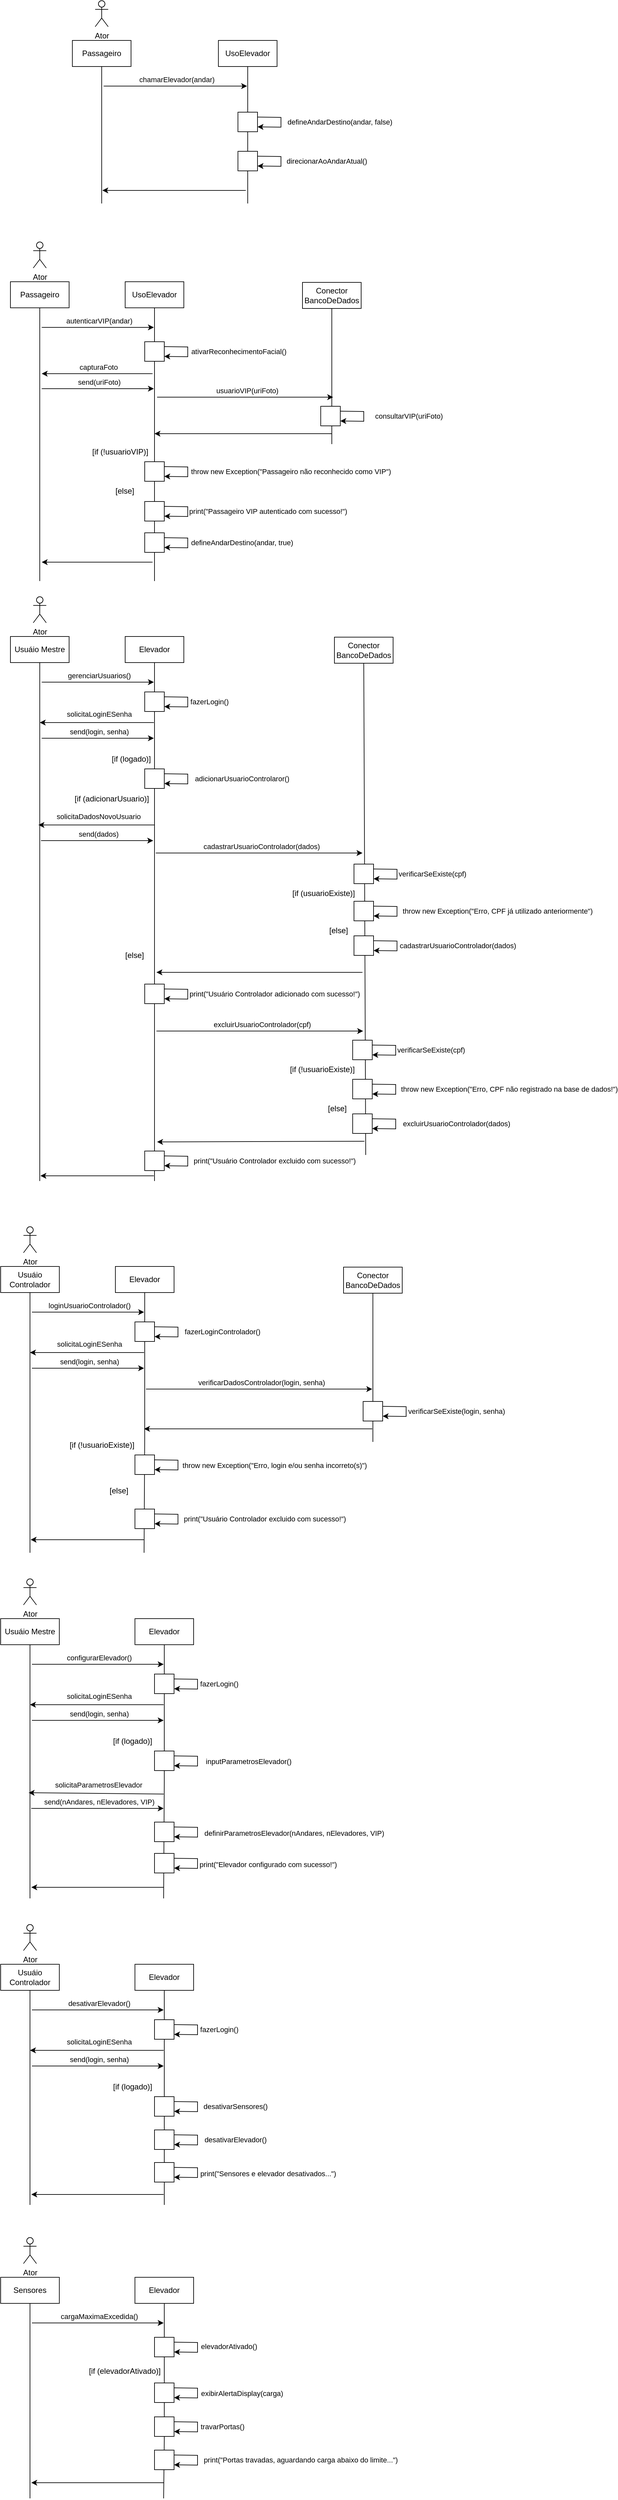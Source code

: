 <mxfile version="20.5.3" type="github">
  <diagram id="3JyE9qWSIHC2tVnXCIS9" name="Página-1">
    <mxGraphModel dx="963" dy="419" grid="1" gridSize="10" guides="1" tooltips="1" connect="1" arrows="1" fold="1" page="1" pageScale="1" pageWidth="827" pageHeight="1169" math="0" shadow="0">
      <root>
        <mxCell id="0" />
        <mxCell id="1" parent="0" />
        <mxCell id="3kf62RT6ePGo2hTkcLxx-1" value="Passageiro" style="rounded=0;whiteSpace=wrap;html=1;" parent="1" vertex="1">
          <mxGeometry x="190" y="81" width="90" height="40" as="geometry" />
        </mxCell>
        <mxCell id="3kf62RT6ePGo2hTkcLxx-2" value="Ator" style="shape=umlActor;verticalLabelPosition=bottom;verticalAlign=top;html=1;outlineConnect=0;" parent="1" vertex="1">
          <mxGeometry x="225" y="20" width="20" height="40" as="geometry" />
        </mxCell>
        <mxCell id="3kf62RT6ePGo2hTkcLxx-4" value="UsoElevador" style="rounded=0;whiteSpace=wrap;html=1;" parent="1" vertex="1">
          <mxGeometry x="414" y="81" width="90" height="40" as="geometry" />
        </mxCell>
        <mxCell id="3kf62RT6ePGo2hTkcLxx-5" value="" style="endArrow=none;html=1;rounded=0;entryX=0.5;entryY=1;entryDx=0;entryDy=0;startArrow=none;" parent="1" source="3kf62RT6ePGo2hTkcLxx-9" target="3kf62RT6ePGo2hTkcLxx-4" edge="1">
          <mxGeometry width="50" height="50" relative="1" as="geometry">
            <mxPoint x="459" y="431" as="sourcePoint" />
            <mxPoint x="440" y="211" as="targetPoint" />
          </mxGeometry>
        </mxCell>
        <mxCell id="3kf62RT6ePGo2hTkcLxx-6" value="" style="endArrow=none;html=1;rounded=0;entryX=0.5;entryY=1;entryDx=0;entryDy=0;" parent="1" target="3kf62RT6ePGo2hTkcLxx-1" edge="1">
          <mxGeometry width="50" height="50" relative="1" as="geometry">
            <mxPoint x="235" y="331" as="sourcePoint" />
            <mxPoint x="234.5" y="141" as="targetPoint" />
          </mxGeometry>
        </mxCell>
        <mxCell id="3kf62RT6ePGo2hTkcLxx-8" value="chamarElevador(andar)" style="endArrow=classic;html=1;rounded=0;" parent="1" edge="1">
          <mxGeometry x="0.018" y="10" width="50" height="50" relative="1" as="geometry">
            <mxPoint x="238" y="151" as="sourcePoint" />
            <mxPoint x="458" y="151" as="targetPoint" />
            <mxPoint as="offset" />
          </mxGeometry>
        </mxCell>
        <mxCell id="3kf62RT6ePGo2hTkcLxx-9" value="" style="whiteSpace=wrap;html=1;aspect=fixed;" parent="1" vertex="1">
          <mxGeometry x="444" y="191" width="30" height="30" as="geometry" />
        </mxCell>
        <mxCell id="3kf62RT6ePGo2hTkcLxx-10" value="" style="endArrow=none;html=1;rounded=0;entryX=0.5;entryY=1;entryDx=0;entryDy=0;" parent="1" target="3kf62RT6ePGo2hTkcLxx-9" edge="1">
          <mxGeometry width="50" height="50" relative="1" as="geometry">
            <mxPoint x="459" y="331" as="sourcePoint" />
            <mxPoint x="459" y="121" as="targetPoint" />
            <Array as="points">
              <mxPoint x="459" y="331" />
            </Array>
          </mxGeometry>
        </mxCell>
        <mxCell id="3kf62RT6ePGo2hTkcLxx-11" value="defineAndarDestino(andar, false)" style="endArrow=classic;html=1;rounded=0;exitX=1;exitY=0.25;exitDx=0;exitDy=0;entryX=1;entryY=0.75;entryDx=0;entryDy=0;" parent="1" source="3kf62RT6ePGo2hTkcLxx-9" target="3kf62RT6ePGo2hTkcLxx-9" edge="1">
          <mxGeometry x="-0.011" y="90" width="50" height="50" relative="1" as="geometry">
            <mxPoint x="370" y="261" as="sourcePoint" />
            <mxPoint x="500" y="221" as="targetPoint" />
            <Array as="points">
              <mxPoint x="510" y="199" />
              <mxPoint x="510" y="206" />
              <mxPoint x="510" y="214" />
            </Array>
            <mxPoint as="offset" />
          </mxGeometry>
        </mxCell>
        <mxCell id="3kf62RT6ePGo2hTkcLxx-13" value="" style="whiteSpace=wrap;html=1;aspect=fixed;" parent="1" vertex="1">
          <mxGeometry x="444" y="251" width="30" height="30" as="geometry" />
        </mxCell>
        <mxCell id="3kf62RT6ePGo2hTkcLxx-14" value="direcionarAoAndarAtual()" style="endArrow=classic;html=1;rounded=0;exitX=1;exitY=0.25;exitDx=0;exitDy=0;entryX=1;entryY=0.75;entryDx=0;entryDy=0;" parent="1" source="3kf62RT6ePGo2hTkcLxx-13" target="3kf62RT6ePGo2hTkcLxx-13" edge="1">
          <mxGeometry x="-0.011" y="70" width="50" height="50" relative="1" as="geometry">
            <mxPoint x="370" y="321" as="sourcePoint" />
            <mxPoint x="500" y="281" as="targetPoint" />
            <Array as="points">
              <mxPoint x="510" y="259" />
              <mxPoint x="510" y="266" />
              <mxPoint x="510" y="274" />
            </Array>
            <mxPoint as="offset" />
          </mxGeometry>
        </mxCell>
        <mxCell id="3kf62RT6ePGo2hTkcLxx-15" value="" style="endArrow=classic;html=1;rounded=0;" parent="1" edge="1">
          <mxGeometry width="50" height="50" relative="1" as="geometry">
            <mxPoint x="456" y="311" as="sourcePoint" />
            <mxPoint x="236" y="311" as="targetPoint" />
          </mxGeometry>
        </mxCell>
        <mxCell id="idAeQF3LPdiyXYUl15NZ-1" value="Passageiro" style="rounded=0;whiteSpace=wrap;html=1;" parent="1" vertex="1">
          <mxGeometry x="95" y="451" width="90" height="40" as="geometry" />
        </mxCell>
        <mxCell id="idAeQF3LPdiyXYUl15NZ-2" value="Ator" style="shape=umlActor;verticalLabelPosition=bottom;verticalAlign=top;html=1;outlineConnect=0;" parent="1" vertex="1">
          <mxGeometry x="130" y="390" width="20" height="40" as="geometry" />
        </mxCell>
        <mxCell id="idAeQF3LPdiyXYUl15NZ-3" value="UsoElevador" style="rounded=0;whiteSpace=wrap;html=1;" parent="1" vertex="1">
          <mxGeometry x="271" y="451" width="90" height="40" as="geometry" />
        </mxCell>
        <mxCell id="idAeQF3LPdiyXYUl15NZ-4" value="" style="endArrow=none;html=1;rounded=0;entryX=0.5;entryY=1;entryDx=0;entryDy=0;startArrow=none;" parent="1" source="idAeQF3LPdiyXYUl15NZ-7" target="idAeQF3LPdiyXYUl15NZ-3" edge="1">
          <mxGeometry width="50" height="50" relative="1" as="geometry">
            <mxPoint x="316" y="801" as="sourcePoint" />
            <mxPoint x="297" y="581" as="targetPoint" />
          </mxGeometry>
        </mxCell>
        <mxCell id="idAeQF3LPdiyXYUl15NZ-5" value="" style="endArrow=none;html=1;rounded=0;entryX=0.5;entryY=1;entryDx=0;entryDy=0;" parent="1" target="idAeQF3LPdiyXYUl15NZ-1" edge="1">
          <mxGeometry width="50" height="50" relative="1" as="geometry">
            <mxPoint x="140" y="910" as="sourcePoint" />
            <mxPoint x="139.5" y="511" as="targetPoint" />
          </mxGeometry>
        </mxCell>
        <mxCell id="idAeQF3LPdiyXYUl15NZ-6" value="autenticarVIP(andar)" style="endArrow=classic;html=1;rounded=0;" parent="1" edge="1">
          <mxGeometry x="0.018" y="10" width="50" height="50" relative="1" as="geometry">
            <mxPoint x="143" y="521" as="sourcePoint" />
            <mxPoint x="315" y="521" as="targetPoint" />
            <mxPoint as="offset" />
          </mxGeometry>
        </mxCell>
        <mxCell id="idAeQF3LPdiyXYUl15NZ-7" value="" style="whiteSpace=wrap;html=1;aspect=fixed;" parent="1" vertex="1">
          <mxGeometry x="301" y="543" width="30" height="30" as="geometry" />
        </mxCell>
        <mxCell id="idAeQF3LPdiyXYUl15NZ-8" value="" style="endArrow=none;html=1;rounded=0;entryX=0.5;entryY=1;entryDx=0;entryDy=0;" parent="1" target="idAeQF3LPdiyXYUl15NZ-7" edge="1">
          <mxGeometry width="50" height="50" relative="1" as="geometry">
            <mxPoint x="316" y="701" as="sourcePoint" />
            <mxPoint x="316" y="491" as="targetPoint" />
            <Array as="points">
              <mxPoint x="316" y="910" />
              <mxPoint x="316" y="701" />
            </Array>
          </mxGeometry>
        </mxCell>
        <mxCell id="idAeQF3LPdiyXYUl15NZ-9" value="ativarReconhecimentoFacial()" style="endArrow=classic;html=1;rounded=0;exitX=1;exitY=0.25;exitDx=0;exitDy=0;entryX=1;entryY=0.75;entryDx=0;entryDy=0;" parent="1" source="idAeQF3LPdiyXYUl15NZ-7" target="idAeQF3LPdiyXYUl15NZ-7" edge="1">
          <mxGeometry x="-0.011" y="78" width="50" height="50" relative="1" as="geometry">
            <mxPoint x="227" y="613" as="sourcePoint" />
            <mxPoint x="357" y="573" as="targetPoint" />
            <Array as="points">
              <mxPoint x="367" y="551" />
              <mxPoint x="367" y="558" />
              <mxPoint x="367" y="566" />
            </Array>
            <mxPoint as="offset" />
          </mxGeometry>
        </mxCell>
        <mxCell id="idAeQF3LPdiyXYUl15NZ-10" value="" style="whiteSpace=wrap;html=1;aspect=fixed;" parent="1" vertex="1">
          <mxGeometry x="301" y="836" width="30" height="30" as="geometry" />
        </mxCell>
        <mxCell id="idAeQF3LPdiyXYUl15NZ-11" value="defineAndarDestino(andar, true)" style="endArrow=classic;html=1;rounded=0;exitX=1;exitY=0.25;exitDx=0;exitDy=0;entryX=1;entryY=0.75;entryDx=0;entryDy=0;" parent="1" source="idAeQF3LPdiyXYUl15NZ-10" target="idAeQF3LPdiyXYUl15NZ-10" edge="1">
          <mxGeometry x="-0.011" y="83" width="50" height="50" relative="1" as="geometry">
            <mxPoint x="227" y="906" as="sourcePoint" />
            <mxPoint x="357" y="866" as="targetPoint" />
            <Array as="points">
              <mxPoint x="367" y="844" />
              <mxPoint x="367" y="851" />
              <mxPoint x="367" y="859" />
            </Array>
            <mxPoint as="offset" />
          </mxGeometry>
        </mxCell>
        <mxCell id="idAeQF3LPdiyXYUl15NZ-12" value="" style="endArrow=classic;html=1;rounded=0;" parent="1" edge="1">
          <mxGeometry width="50" height="50" relative="1" as="geometry">
            <mxPoint x="313" y="881" as="sourcePoint" />
            <mxPoint x="143" y="881" as="targetPoint" />
          </mxGeometry>
        </mxCell>
        <mxCell id="idAeQF3LPdiyXYUl15NZ-14" value="Conector&lt;br&gt;BancoDeDados" style="rounded=0;whiteSpace=wrap;html=1;" parent="1" vertex="1">
          <mxGeometry x="543" y="452" width="90" height="40" as="geometry" />
        </mxCell>
        <mxCell id="idAeQF3LPdiyXYUl15NZ-15" value="" style="endArrow=none;html=1;rounded=0;entryX=0.5;entryY=1;entryDx=0;entryDy=0;startArrow=none;" parent="1" target="idAeQF3LPdiyXYUl15NZ-14" edge="1">
          <mxGeometry width="50" height="50" relative="1" as="geometry">
            <mxPoint x="588" y="700" as="sourcePoint" />
            <mxPoint x="588" y="508" as="targetPoint" />
          </mxGeometry>
        </mxCell>
        <mxCell id="idAeQF3LPdiyXYUl15NZ-16" value="usuarioVIP(uriFoto)" style="endArrow=classic;html=1;rounded=0;" parent="1" edge="1">
          <mxGeometry x="0.018" y="10" width="50" height="50" relative="1" as="geometry">
            <mxPoint x="320" y="628" as="sourcePoint" />
            <mxPoint x="590" y="628" as="targetPoint" />
            <mxPoint as="offset" />
          </mxGeometry>
        </mxCell>
        <mxCell id="idAeQF3LPdiyXYUl15NZ-17" value="[if (!usuarioVIP)]" style="text;html=1;align=center;verticalAlign=middle;resizable=0;points=[];autosize=1;strokeColor=none;fillColor=none;" parent="1" vertex="1">
          <mxGeometry x="208" y="697" width="110" height="30" as="geometry" />
        </mxCell>
        <mxCell id="idAeQF3LPdiyXYUl15NZ-22" value="" style="whiteSpace=wrap;html=1;aspect=fixed;" parent="1" vertex="1">
          <mxGeometry x="301" y="727" width="30" height="30" as="geometry" />
        </mxCell>
        <mxCell id="idAeQF3LPdiyXYUl15NZ-23" value="throw new Exception(&quot;Passageiro não reconhecido como VIP&quot;)" style="endArrow=classic;html=1;rounded=0;exitX=1;exitY=0.25;exitDx=0;exitDy=0;entryX=1;entryY=0.75;entryDx=0;entryDy=0;" parent="1" source="idAeQF3LPdiyXYUl15NZ-22" target="idAeQF3LPdiyXYUl15NZ-22" edge="1">
          <mxGeometry x="-0.011" y="158" width="50" height="50" relative="1" as="geometry">
            <mxPoint x="227" y="797" as="sourcePoint" />
            <mxPoint x="357" y="757" as="targetPoint" />
            <Array as="points">
              <mxPoint x="367" y="735" />
              <mxPoint x="367" y="742" />
              <mxPoint x="367" y="750" />
            </Array>
            <mxPoint as="offset" />
          </mxGeometry>
        </mxCell>
        <mxCell id="idAeQF3LPdiyXYUl15NZ-24" value="" style="endArrow=classic;html=1;rounded=0;" parent="1" edge="1">
          <mxGeometry x="0.018" y="10" width="50" height="50" relative="1" as="geometry">
            <mxPoint x="588" y="684" as="sourcePoint" />
            <mxPoint x="316" y="684" as="targetPoint" />
            <mxPoint as="offset" />
          </mxGeometry>
        </mxCell>
        <mxCell id="idAeQF3LPdiyXYUl15NZ-25" value="" style="whiteSpace=wrap;html=1;aspect=fixed;" parent="1" vertex="1">
          <mxGeometry x="571" y="642" width="30" height="30" as="geometry" />
        </mxCell>
        <mxCell id="idAeQF3LPdiyXYUl15NZ-26" value="consultarVIP(uriFoto)" style="endArrow=classic;html=1;rounded=0;exitX=1;exitY=0.25;exitDx=0;exitDy=0;entryX=1;entryY=0.75;entryDx=0;entryDy=0;" parent="1" source="idAeQF3LPdiyXYUl15NZ-25" target="idAeQF3LPdiyXYUl15NZ-25" edge="1">
          <mxGeometry x="-0.011" y="69" width="50" height="50" relative="1" as="geometry">
            <mxPoint x="497" y="712" as="sourcePoint" />
            <mxPoint x="627" y="672" as="targetPoint" />
            <Array as="points">
              <mxPoint x="637" y="650" />
              <mxPoint x="637" y="657" />
              <mxPoint x="637" y="665" />
            </Array>
            <mxPoint as="offset" />
          </mxGeometry>
        </mxCell>
        <mxCell id="idAeQF3LPdiyXYUl15NZ-28" value="[else]" style="text;html=1;align=center;verticalAlign=middle;resizable=0;points=[];autosize=1;strokeColor=none;fillColor=none;" parent="1" vertex="1">
          <mxGeometry x="245" y="757" width="50" height="30" as="geometry" />
        </mxCell>
        <mxCell id="idAeQF3LPdiyXYUl15NZ-31" value="" style="whiteSpace=wrap;html=1;aspect=fixed;" parent="1" vertex="1">
          <mxGeometry x="301" y="788" width="30" height="30" as="geometry" />
        </mxCell>
        <mxCell id="idAeQF3LPdiyXYUl15NZ-32" value="print(&quot;Passageiro VIP autenticado com sucesso!&quot;)" style="endArrow=classic;html=1;rounded=0;exitX=1;exitY=0.25;exitDx=0;exitDy=0;entryX=1;entryY=0.75;entryDx=0;entryDy=0;" parent="1" source="idAeQF3LPdiyXYUl15NZ-31" target="idAeQF3LPdiyXYUl15NZ-31" edge="1">
          <mxGeometry x="-0.011" y="123" width="50" height="50" relative="1" as="geometry">
            <mxPoint x="227" y="858" as="sourcePoint" />
            <mxPoint x="357" y="818" as="targetPoint" />
            <Array as="points">
              <mxPoint x="367" y="796" />
              <mxPoint x="367" y="803" />
              <mxPoint x="367" y="811" />
            </Array>
            <mxPoint as="offset" />
          </mxGeometry>
        </mxCell>
        <mxCell id="idAeQF3LPdiyXYUl15NZ-33" value="Usuáio Mestre" style="rounded=0;whiteSpace=wrap;html=1;" parent="1" vertex="1">
          <mxGeometry x="95" y="995" width="90" height="40" as="geometry" />
        </mxCell>
        <mxCell id="idAeQF3LPdiyXYUl15NZ-34" value="Ator" style="shape=umlActor;verticalLabelPosition=bottom;verticalAlign=top;html=1;outlineConnect=0;" parent="1" vertex="1">
          <mxGeometry x="130" y="934" width="20" height="40" as="geometry" />
        </mxCell>
        <mxCell id="idAeQF3LPdiyXYUl15NZ-35" value="Elevador" style="rounded=0;whiteSpace=wrap;html=1;" parent="1" vertex="1">
          <mxGeometry x="271" y="995" width="90" height="40" as="geometry" />
        </mxCell>
        <mxCell id="idAeQF3LPdiyXYUl15NZ-36" value="" style="endArrow=none;html=1;rounded=0;entryX=0.5;entryY=1;entryDx=0;entryDy=0;startArrow=none;" parent="1" source="idAeQF3LPdiyXYUl15NZ-39" target="idAeQF3LPdiyXYUl15NZ-35" edge="1">
          <mxGeometry width="50" height="50" relative="1" as="geometry">
            <mxPoint x="316" y="1345" as="sourcePoint" />
            <mxPoint x="297" y="1125" as="targetPoint" />
          </mxGeometry>
        </mxCell>
        <mxCell id="idAeQF3LPdiyXYUl15NZ-37" value="" style="endArrow=none;html=1;rounded=0;entryX=0.5;entryY=1;entryDx=0;entryDy=0;" parent="1" target="idAeQF3LPdiyXYUl15NZ-33" edge="1">
          <mxGeometry width="50" height="50" relative="1" as="geometry">
            <mxPoint x="140" y="1830" as="sourcePoint" />
            <mxPoint x="139.5" y="1055" as="targetPoint" />
          </mxGeometry>
        </mxCell>
        <mxCell id="idAeQF3LPdiyXYUl15NZ-38" value="gerenciarUsuarios()" style="endArrow=classic;html=1;rounded=0;" parent="1" edge="1">
          <mxGeometry x="0.018" y="10" width="50" height="50" relative="1" as="geometry">
            <mxPoint x="143" y="1065" as="sourcePoint" />
            <mxPoint x="315.0" y="1065" as="targetPoint" />
            <mxPoint as="offset" />
          </mxGeometry>
        </mxCell>
        <mxCell id="idAeQF3LPdiyXYUl15NZ-39" value="" style="whiteSpace=wrap;html=1;aspect=fixed;" parent="1" vertex="1">
          <mxGeometry x="301" y="1198" width="30" height="30" as="geometry" />
        </mxCell>
        <mxCell id="idAeQF3LPdiyXYUl15NZ-40" value="" style="endArrow=none;html=1;rounded=0;entryX=0.5;entryY=1;entryDx=0;entryDy=0;" parent="1" target="idAeQF3LPdiyXYUl15NZ-39" edge="1">
          <mxGeometry width="50" height="50" relative="1" as="geometry">
            <mxPoint x="316.0" y="1245" as="sourcePoint" />
            <mxPoint x="316" y="1035" as="targetPoint" />
            <Array as="points">
              <mxPoint x="316" y="1830" />
              <mxPoint x="316" y="1245" />
            </Array>
          </mxGeometry>
        </mxCell>
        <mxCell id="idAeQF3LPdiyXYUl15NZ-41" value="adicionarUsuarioControlaror()" style="endArrow=classic;html=1;rounded=0;exitX=1;exitY=0.25;exitDx=0;exitDy=0;entryX=1;entryY=0.75;entryDx=0;entryDy=0;" parent="1" source="idAeQF3LPdiyXYUl15NZ-39" target="idAeQF3LPdiyXYUl15NZ-39" edge="1">
          <mxGeometry x="-0.011" y="83" width="50" height="50" relative="1" as="geometry">
            <mxPoint x="227" y="1268" as="sourcePoint" />
            <mxPoint x="357" y="1228" as="targetPoint" />
            <Array as="points">
              <mxPoint x="367" y="1206" />
              <mxPoint x="367" y="1213" />
              <mxPoint x="367" y="1221" />
            </Array>
            <mxPoint as="offset" />
          </mxGeometry>
        </mxCell>
        <mxCell id="idAeQF3LPdiyXYUl15NZ-44" value="" style="endArrow=classic;html=1;rounded=0;" parent="1" edge="1">
          <mxGeometry width="50" height="50" relative="1" as="geometry">
            <mxPoint x="315" y="1822" as="sourcePoint" />
            <mxPoint x="141" y="1822" as="targetPoint" />
          </mxGeometry>
        </mxCell>
        <mxCell id="idAeQF3LPdiyXYUl15NZ-45" value="Conector&lt;br&gt;BancoDeDados" style="rounded=0;whiteSpace=wrap;html=1;" parent="1" vertex="1">
          <mxGeometry x="592" y="996" width="90" height="40" as="geometry" />
        </mxCell>
        <mxCell id="idAeQF3LPdiyXYUl15NZ-46" value="" style="endArrow=none;html=1;rounded=0;entryX=0.5;entryY=1;entryDx=0;entryDy=0;startArrow=none;" parent="1" target="idAeQF3LPdiyXYUl15NZ-45" edge="1">
          <mxGeometry width="50" height="50" relative="1" as="geometry">
            <mxPoint x="640" y="1790" as="sourcePoint" />
            <mxPoint x="637" y="1052" as="targetPoint" />
          </mxGeometry>
        </mxCell>
        <mxCell id="idAeQF3LPdiyXYUl15NZ-47" value="cadastrarUsuarioControlador(dados)" style="endArrow=classic;html=1;rounded=0;" parent="1" edge="1">
          <mxGeometry x="0.018" y="10" width="50" height="50" relative="1" as="geometry">
            <mxPoint x="318" y="1327" as="sourcePoint" />
            <mxPoint x="635" y="1327" as="targetPoint" />
            <mxPoint as="offset" />
          </mxGeometry>
        </mxCell>
        <mxCell id="idAeQF3LPdiyXYUl15NZ-48" value="[if (adicionarUsuario)]" style="text;html=1;align=center;verticalAlign=middle;resizable=0;points=[];autosize=1;strokeColor=none;fillColor=none;" parent="1" vertex="1">
          <mxGeometry x="180" y="1229" width="140" height="30" as="geometry" />
        </mxCell>
        <mxCell id="idAeQF3LPdiyXYUl15NZ-52" value="" style="whiteSpace=wrap;html=1;aspect=fixed;" parent="1" vertex="1">
          <mxGeometry x="622" y="1454" width="30" height="30" as="geometry" />
        </mxCell>
        <mxCell id="idAeQF3LPdiyXYUl15NZ-53" value="cadastrarUsuarioControlador(dados)" style="endArrow=classic;html=1;rounded=0;exitX=1;exitY=0.25;exitDx=0;exitDy=0;entryX=1;entryY=0.75;entryDx=0;entryDy=0;" parent="1" source="idAeQF3LPdiyXYUl15NZ-52" target="idAeQF3LPdiyXYUl15NZ-52" edge="1">
          <mxGeometry x="-0.011" y="93" width="50" height="50" relative="1" as="geometry">
            <mxPoint x="548" y="1524" as="sourcePoint" />
            <mxPoint x="678" y="1484" as="targetPoint" />
            <Array as="points">
              <mxPoint x="688" y="1462" />
              <mxPoint x="688" y="1469" />
              <mxPoint x="688" y="1477" />
            </Array>
            <mxPoint as="offset" />
          </mxGeometry>
        </mxCell>
        <mxCell id="idAeQF3LPdiyXYUl15NZ-54" value="[else]" style="text;html=1;align=center;verticalAlign=middle;resizable=0;points=[];autosize=1;strokeColor=none;fillColor=none;" parent="1" vertex="1">
          <mxGeometry x="260" y="1469" width="50" height="30" as="geometry" />
        </mxCell>
        <mxCell id="idAeQF3LPdiyXYUl15NZ-57" value="capturaFoto" style="endArrow=classic;html=1;rounded=0;" parent="1" edge="1">
          <mxGeometry x="-0.024" y="-10" width="50" height="50" relative="1" as="geometry">
            <mxPoint x="313" y="592" as="sourcePoint" />
            <mxPoint x="143" y="592" as="targetPoint" />
            <mxPoint as="offset" />
          </mxGeometry>
        </mxCell>
        <mxCell id="idAeQF3LPdiyXYUl15NZ-58" value="send(uriFoto)" style="endArrow=classic;html=1;rounded=0;" parent="1" edge="1">
          <mxGeometry x="0.018" y="10" width="50" height="50" relative="1" as="geometry">
            <mxPoint x="143" y="615" as="sourcePoint" />
            <mxPoint x="315" y="615" as="targetPoint" />
            <mxPoint as="offset" />
          </mxGeometry>
        </mxCell>
        <mxCell id="idAeQF3LPdiyXYUl15NZ-59" value="solicitaDadosNovoUsuario" style="endArrow=classic;html=1;rounded=0;" parent="1" edge="1">
          <mxGeometry x="-0.034" y="-13" width="50" height="50" relative="1" as="geometry">
            <mxPoint x="316" y="1284" as="sourcePoint" />
            <mxPoint x="138.0" y="1284" as="targetPoint" />
            <mxPoint as="offset" />
          </mxGeometry>
        </mxCell>
        <mxCell id="idAeQF3LPdiyXYUl15NZ-60" value="send(dados)" style="endArrow=classic;html=1;rounded=0;" parent="1" edge="1">
          <mxGeometry x="0.018" y="10" width="50" height="50" relative="1" as="geometry">
            <mxPoint x="142" y="1308" as="sourcePoint" />
            <mxPoint x="314" y="1308" as="targetPoint" />
            <mxPoint as="offset" />
          </mxGeometry>
        </mxCell>
        <mxCell id="idAeQF3LPdiyXYUl15NZ-61" value="" style="endArrow=classic;html=1;rounded=0;" parent="1" edge="1">
          <mxGeometry x="-0.034" y="-13" width="50" height="50" relative="1" as="geometry">
            <mxPoint x="635" y="1510" as="sourcePoint" />
            <mxPoint x="319" y="1510" as="targetPoint" />
            <mxPoint as="offset" />
          </mxGeometry>
        </mxCell>
        <mxCell id="idAeQF3LPdiyXYUl15NZ-63" value="" style="whiteSpace=wrap;html=1;aspect=fixed;" parent="1" vertex="1">
          <mxGeometry x="301" y="1528" width="30" height="30" as="geometry" />
        </mxCell>
        <mxCell id="idAeQF3LPdiyXYUl15NZ-64" value="print(&quot;Usuário Controlador adicionado com sucesso!&quot;)" style="endArrow=classic;html=1;rounded=0;exitX=1;exitY=0.25;exitDx=0;exitDy=0;entryX=1;entryY=0.75;entryDx=0;entryDy=0;" parent="1" source="idAeQF3LPdiyXYUl15NZ-63" target="idAeQF3LPdiyXYUl15NZ-63" edge="1">
          <mxGeometry x="-0.011" y="133" width="50" height="50" relative="1" as="geometry">
            <mxPoint x="227" y="1598" as="sourcePoint" />
            <mxPoint x="357" y="1558" as="targetPoint" />
            <Array as="points">
              <mxPoint x="367" y="1536" />
              <mxPoint x="367" y="1543" />
              <mxPoint x="367" y="1551" />
            </Array>
            <mxPoint as="offset" />
          </mxGeometry>
        </mxCell>
        <mxCell id="idAeQF3LPdiyXYUl15NZ-66" value="" style="whiteSpace=wrap;html=1;aspect=fixed;" parent="1" vertex="1">
          <mxGeometry x="622" y="1344" width="30" height="30" as="geometry" />
        </mxCell>
        <mxCell id="idAeQF3LPdiyXYUl15NZ-67" value="verificarSeExiste(cpf)" style="endArrow=classic;html=1;rounded=0;exitX=1;exitY=0.25;exitDx=0;exitDy=0;entryX=1;entryY=0.75;entryDx=0;entryDy=0;" parent="1" source="idAeQF3LPdiyXYUl15NZ-66" target="idAeQF3LPdiyXYUl15NZ-66" edge="1">
          <mxGeometry x="-0.011" y="54" width="50" height="50" relative="1" as="geometry">
            <mxPoint x="548" y="1414" as="sourcePoint" />
            <mxPoint x="678" y="1374" as="targetPoint" />
            <Array as="points">
              <mxPoint x="688" y="1352" />
              <mxPoint x="688" y="1359" />
              <mxPoint x="688" y="1367" />
            </Array>
            <mxPoint as="offset" />
          </mxGeometry>
        </mxCell>
        <mxCell id="idAeQF3LPdiyXYUl15NZ-68" value="[if (usuarioExiste)]" style="text;html=1;align=center;verticalAlign=middle;resizable=0;points=[];autosize=1;strokeColor=none;fillColor=none;" parent="1" vertex="1">
          <mxGeometry x="515" y="1374" width="120" height="30" as="geometry" />
        </mxCell>
        <mxCell id="idAeQF3LPdiyXYUl15NZ-69" value="" style="whiteSpace=wrap;html=1;aspect=fixed;" parent="1" vertex="1">
          <mxGeometry x="622" y="1401" width="30" height="30" as="geometry" />
        </mxCell>
        <mxCell id="idAeQF3LPdiyXYUl15NZ-70" value="throw new Exception(&quot;Erro, CPF já utilizado anteriormente&quot;)" style="endArrow=classic;html=1;rounded=0;exitX=1;exitY=0.25;exitDx=0;exitDy=0;entryX=1;entryY=0.75;entryDx=0;entryDy=0;" parent="1" source="idAeQF3LPdiyXYUl15NZ-69" target="idAeQF3LPdiyXYUl15NZ-69" edge="1">
          <mxGeometry x="-0.011" y="154" width="50" height="50" relative="1" as="geometry">
            <mxPoint x="548" y="1471" as="sourcePoint" />
            <mxPoint x="678" y="1431" as="targetPoint" />
            <Array as="points">
              <mxPoint x="688" y="1409" />
              <mxPoint x="688" y="1416" />
              <mxPoint x="688" y="1424" />
            </Array>
            <mxPoint as="offset" />
          </mxGeometry>
        </mxCell>
        <mxCell id="idAeQF3LPdiyXYUl15NZ-71" value="[else]" style="text;html=1;align=center;verticalAlign=middle;resizable=0;points=[];autosize=1;strokeColor=none;fillColor=none;" parent="1" vertex="1">
          <mxGeometry x="573" y="1431" width="50" height="30" as="geometry" />
        </mxCell>
        <mxCell id="idAeQF3LPdiyXYUl15NZ-73" value="excluirUsuarioControlador(cpf)" style="endArrow=classic;html=1;rounded=0;" parent="1" edge="1">
          <mxGeometry x="0.018" y="10" width="50" height="50" relative="1" as="geometry">
            <mxPoint x="319" y="1600" as="sourcePoint" />
            <mxPoint x="636" y="1600" as="targetPoint" />
            <mxPoint as="offset" />
          </mxGeometry>
        </mxCell>
        <mxCell id="idAeQF3LPdiyXYUl15NZ-75" value="" style="endArrow=classic;html=1;rounded=0;" parent="1" edge="1">
          <mxGeometry x="-0.034" y="-13" width="50" height="50" relative="1" as="geometry">
            <mxPoint x="638" y="1769" as="sourcePoint" />
            <mxPoint x="320" y="1770" as="targetPoint" />
            <mxPoint as="offset" />
          </mxGeometry>
        </mxCell>
        <mxCell id="idAeQF3LPdiyXYUl15NZ-76" value="" style="whiteSpace=wrap;html=1;aspect=fixed;" parent="1" vertex="1">
          <mxGeometry x="620" y="1727" width="30" height="30" as="geometry" />
        </mxCell>
        <mxCell id="idAeQF3LPdiyXYUl15NZ-77" value="excluirUsuarioControlador(dados)" style="endArrow=classic;html=1;rounded=0;exitX=1;exitY=0.25;exitDx=0;exitDy=0;entryX=1;entryY=0.75;entryDx=0;entryDy=0;" parent="1" source="idAeQF3LPdiyXYUl15NZ-76" target="idAeQF3LPdiyXYUl15NZ-76" edge="1">
          <mxGeometry x="-0.011" y="93" width="50" height="50" relative="1" as="geometry">
            <mxPoint x="546" y="1797" as="sourcePoint" />
            <mxPoint x="676" y="1757" as="targetPoint" />
            <Array as="points">
              <mxPoint x="686" y="1735" />
              <mxPoint x="686" y="1742" />
              <mxPoint x="686" y="1750" />
            </Array>
            <mxPoint as="offset" />
          </mxGeometry>
        </mxCell>
        <mxCell id="idAeQF3LPdiyXYUl15NZ-78" value="" style="whiteSpace=wrap;html=1;aspect=fixed;" parent="1" vertex="1">
          <mxGeometry x="620" y="1614" width="30" height="30" as="geometry" />
        </mxCell>
        <mxCell id="idAeQF3LPdiyXYUl15NZ-79" value="verificarSeExiste(cpf)" style="endArrow=classic;html=1;rounded=0;exitX=1;exitY=0.25;exitDx=0;exitDy=0;entryX=1;entryY=0.75;entryDx=0;entryDy=0;" parent="1" source="idAeQF3LPdiyXYUl15NZ-78" target="idAeQF3LPdiyXYUl15NZ-78" edge="1">
          <mxGeometry x="-0.011" y="54" width="50" height="50" relative="1" as="geometry">
            <mxPoint x="546" y="1684" as="sourcePoint" />
            <mxPoint x="676" y="1644" as="targetPoint" />
            <Array as="points">
              <mxPoint x="686" y="1622" />
              <mxPoint x="686" y="1629" />
              <mxPoint x="686" y="1637" />
            </Array>
            <mxPoint as="offset" />
          </mxGeometry>
        </mxCell>
        <mxCell id="idAeQF3LPdiyXYUl15NZ-80" value="[if (!usuarioExiste)]" style="text;html=1;align=center;verticalAlign=middle;resizable=0;points=[];autosize=1;strokeColor=none;fillColor=none;" parent="1" vertex="1">
          <mxGeometry x="513" y="1644" width="120" height="30" as="geometry" />
        </mxCell>
        <mxCell id="idAeQF3LPdiyXYUl15NZ-81" value="" style="whiteSpace=wrap;html=1;aspect=fixed;" parent="1" vertex="1">
          <mxGeometry x="620" y="1674" width="30" height="30" as="geometry" />
        </mxCell>
        <mxCell id="idAeQF3LPdiyXYUl15NZ-82" value="throw new Exception(&quot;Erro, CPF não registrado na base de dados!&quot;)" style="endArrow=classic;html=1;rounded=0;exitX=1;exitY=0.25;exitDx=0;exitDy=0;entryX=1;entryY=0.75;entryDx=0;entryDy=0;" parent="1" source="idAeQF3LPdiyXYUl15NZ-81" target="idAeQF3LPdiyXYUl15NZ-81" edge="1">
          <mxGeometry x="-0.011" y="174" width="50" height="50" relative="1" as="geometry">
            <mxPoint x="546" y="1744" as="sourcePoint" />
            <mxPoint x="676" y="1704" as="targetPoint" />
            <Array as="points">
              <mxPoint x="686" y="1682" />
              <mxPoint x="686" y="1689" />
              <mxPoint x="686" y="1697" />
            </Array>
            <mxPoint as="offset" />
          </mxGeometry>
        </mxCell>
        <mxCell id="idAeQF3LPdiyXYUl15NZ-83" value="[else]" style="text;html=1;align=center;verticalAlign=middle;resizable=0;points=[];autosize=1;strokeColor=none;fillColor=none;" parent="1" vertex="1">
          <mxGeometry x="571" y="1704" width="50" height="30" as="geometry" />
        </mxCell>
        <mxCell id="idAeQF3LPdiyXYUl15NZ-84" value="" style="whiteSpace=wrap;html=1;aspect=fixed;" parent="1" vertex="1">
          <mxGeometry x="301" y="1784" width="30" height="30" as="geometry" />
        </mxCell>
        <mxCell id="idAeQF3LPdiyXYUl15NZ-85" value="print(&quot;Usuário Controlador excluido com sucesso!&quot;)" style="endArrow=classic;html=1;rounded=0;exitX=1;exitY=0.25;exitDx=0;exitDy=0;entryX=1;entryY=0.75;entryDx=0;entryDy=0;" parent="1" source="idAeQF3LPdiyXYUl15NZ-84" target="idAeQF3LPdiyXYUl15NZ-84" edge="1">
          <mxGeometry x="-0.011" y="133" width="50" height="50" relative="1" as="geometry">
            <mxPoint x="227" y="1854" as="sourcePoint" />
            <mxPoint x="357" y="1814" as="targetPoint" />
            <Array as="points">
              <mxPoint x="367" y="1792" />
              <mxPoint x="367" y="1799" />
              <mxPoint x="367" y="1807" />
            </Array>
            <mxPoint as="offset" />
          </mxGeometry>
        </mxCell>
        <mxCell id="idAeQF3LPdiyXYUl15NZ-124" value="" style="whiteSpace=wrap;html=1;aspect=fixed;" parent="1" vertex="1">
          <mxGeometry x="301" y="1080" width="30" height="30" as="geometry" />
        </mxCell>
        <mxCell id="idAeQF3LPdiyXYUl15NZ-125" value="fazerLogin()" style="endArrow=classic;html=1;rounded=0;exitX=1;exitY=0.25;exitDx=0;exitDy=0;entryX=1;entryY=0.75;entryDx=0;entryDy=0;" parent="1" source="idAeQF3LPdiyXYUl15NZ-124" target="idAeQF3LPdiyXYUl15NZ-124" edge="1">
          <mxGeometry x="-0.011" y="33" width="50" height="50" relative="1" as="geometry">
            <mxPoint x="227" y="1150" as="sourcePoint" />
            <mxPoint x="357" y="1110" as="targetPoint" />
            <Array as="points">
              <mxPoint x="367" y="1088" />
              <mxPoint x="367" y="1095" />
              <mxPoint x="367" y="1103" />
            </Array>
            <mxPoint as="offset" />
          </mxGeometry>
        </mxCell>
        <mxCell id="idAeQF3LPdiyXYUl15NZ-127" value="solicitaLoginESenha" style="endArrow=classic;html=1;rounded=0;" parent="1" edge="1">
          <mxGeometry x="-0.034" y="-13" width="50" height="50" relative="1" as="geometry">
            <mxPoint x="315" y="1127" as="sourcePoint" />
            <mxPoint x="140" y="1127" as="targetPoint" />
            <mxPoint as="offset" />
          </mxGeometry>
        </mxCell>
        <mxCell id="idAeQF3LPdiyXYUl15NZ-128" value="send(login, senha)" style="endArrow=classic;html=1;rounded=0;" parent="1" edge="1">
          <mxGeometry x="0.018" y="10" width="50" height="50" relative="1" as="geometry">
            <mxPoint x="143" y="1151" as="sourcePoint" />
            <mxPoint x="315" y="1151" as="targetPoint" />
            <mxPoint as="offset" />
          </mxGeometry>
        </mxCell>
        <mxCell id="idAeQF3LPdiyXYUl15NZ-129" value="[if (logado)]" style="text;html=1;align=center;verticalAlign=middle;resizable=0;points=[];autosize=1;strokeColor=none;fillColor=none;" parent="1" vertex="1">
          <mxGeometry x="240" y="1168" width="80" height="30" as="geometry" />
        </mxCell>
        <mxCell id="qbrw99FZiVQoqzOKYDM2-1" value="Usuáio Controlador" style="rounded=0;whiteSpace=wrap;html=1;" vertex="1" parent="1">
          <mxGeometry x="80" y="1961" width="90" height="40" as="geometry" />
        </mxCell>
        <mxCell id="qbrw99FZiVQoqzOKYDM2-2" value="Ator" style="shape=umlActor;verticalLabelPosition=bottom;verticalAlign=top;html=1;outlineConnect=0;" vertex="1" parent="1">
          <mxGeometry x="115" y="1900" width="20" height="40" as="geometry" />
        </mxCell>
        <mxCell id="qbrw99FZiVQoqzOKYDM2-3" value="Elevador" style="rounded=0;whiteSpace=wrap;html=1;" vertex="1" parent="1">
          <mxGeometry x="256" y="1961" width="90" height="40" as="geometry" />
        </mxCell>
        <mxCell id="qbrw99FZiVQoqzOKYDM2-4" value="" style="endArrow=none;html=1;rounded=0;entryX=0.5;entryY=1;entryDx=0;entryDy=0;startArrow=none;" edge="1" parent="1" target="qbrw99FZiVQoqzOKYDM2-3">
          <mxGeometry width="50" height="50" relative="1" as="geometry">
            <mxPoint x="301" y="2190" as="sourcePoint" />
            <mxPoint x="282" y="2091" as="targetPoint" />
          </mxGeometry>
        </mxCell>
        <mxCell id="qbrw99FZiVQoqzOKYDM2-5" value="" style="endArrow=none;html=1;rounded=0;entryX=0.5;entryY=1;entryDx=0;entryDy=0;" edge="1" parent="1" target="qbrw99FZiVQoqzOKYDM2-1">
          <mxGeometry width="50" height="50" relative="1" as="geometry">
            <mxPoint x="125" y="2400" as="sourcePoint" />
            <mxPoint x="124.5" y="2021" as="targetPoint" />
          </mxGeometry>
        </mxCell>
        <mxCell id="qbrw99FZiVQoqzOKYDM2-6" value="loginUsuarioControlador()" style="endArrow=classic;html=1;rounded=0;" edge="1" parent="1">
          <mxGeometry x="0.018" y="10" width="50" height="50" relative="1" as="geometry">
            <mxPoint x="128" y="2031" as="sourcePoint" />
            <mxPoint x="300" y="2031" as="targetPoint" />
            <mxPoint as="offset" />
          </mxGeometry>
        </mxCell>
        <mxCell id="qbrw99FZiVQoqzOKYDM2-8" value="" style="endArrow=none;html=1;rounded=0;entryX=0.5;entryY=1;entryDx=0;entryDy=0;" edge="1" parent="1">
          <mxGeometry width="50" height="50" relative="1" as="geometry">
            <mxPoint x="301" y="2221" as="sourcePoint" />
            <mxPoint x="301" y="2190" as="targetPoint" />
            <Array as="points">
              <mxPoint x="300" y="2400" />
              <mxPoint x="301" y="2221" />
            </Array>
          </mxGeometry>
        </mxCell>
        <mxCell id="qbrw99FZiVQoqzOKYDM2-10" value="" style="endArrow=classic;html=1;rounded=0;" edge="1" parent="1">
          <mxGeometry width="50" height="50" relative="1" as="geometry">
            <mxPoint x="300" y="2380" as="sourcePoint" />
            <mxPoint x="126" y="2380" as="targetPoint" />
          </mxGeometry>
        </mxCell>
        <mxCell id="qbrw99FZiVQoqzOKYDM2-11" value="Conector&lt;br&gt;BancoDeDados" style="rounded=0;whiteSpace=wrap;html=1;" vertex="1" parent="1">
          <mxGeometry x="606" y="1962" width="90" height="40" as="geometry" />
        </mxCell>
        <mxCell id="qbrw99FZiVQoqzOKYDM2-12" value="" style="endArrow=none;html=1;rounded=0;entryX=0.5;entryY=1;entryDx=0;entryDy=0;startArrow=none;" edge="1" parent="1" target="qbrw99FZiVQoqzOKYDM2-11">
          <mxGeometry width="50" height="50" relative="1" as="geometry">
            <mxPoint x="651" y="2230" as="sourcePoint" />
            <mxPoint x="651" y="2018" as="targetPoint" />
          </mxGeometry>
        </mxCell>
        <mxCell id="qbrw99FZiVQoqzOKYDM2-13" value="verificarDadosControlador(login, senha)" style="endArrow=classic;html=1;rounded=0;" edge="1" parent="1">
          <mxGeometry x="0.018" y="10" width="50" height="50" relative="1" as="geometry">
            <mxPoint x="303" y="2149" as="sourcePoint" />
            <mxPoint x="650" y="2149" as="targetPoint" />
            <mxPoint as="offset" />
          </mxGeometry>
        </mxCell>
        <mxCell id="qbrw99FZiVQoqzOKYDM2-17" value="[else]" style="text;html=1;align=center;verticalAlign=middle;resizable=0;points=[];autosize=1;strokeColor=none;fillColor=none;" vertex="1" parent="1">
          <mxGeometry x="236" y="2290" width="50" height="30" as="geometry" />
        </mxCell>
        <mxCell id="qbrw99FZiVQoqzOKYDM2-20" value="" style="endArrow=classic;html=1;rounded=0;" edge="1" parent="1">
          <mxGeometry x="-0.034" y="-13" width="50" height="50" relative="1" as="geometry">
            <mxPoint x="650" y="2210" as="sourcePoint" />
            <mxPoint x="300" y="2210" as="targetPoint" />
            <mxPoint as="offset" />
          </mxGeometry>
        </mxCell>
        <mxCell id="qbrw99FZiVQoqzOKYDM2-21" value="" style="whiteSpace=wrap;html=1;aspect=fixed;" vertex="1" parent="1">
          <mxGeometry x="286" y="2250" width="30" height="30" as="geometry" />
        </mxCell>
        <mxCell id="qbrw99FZiVQoqzOKYDM2-22" value="throw new Exception(&quot;Erro, login e/ou senha incorreto(s)&quot;)" style="endArrow=classic;html=1;rounded=0;exitX=1;exitY=0.25;exitDx=0;exitDy=0;entryX=1;entryY=0.75;entryDx=0;entryDy=0;" edge="1" parent="1" source="qbrw99FZiVQoqzOKYDM2-21" target="qbrw99FZiVQoqzOKYDM2-21">
          <mxGeometry x="0.011" y="148" width="50" height="50" relative="1" as="geometry">
            <mxPoint x="212" y="2320" as="sourcePoint" />
            <mxPoint x="342" y="2280" as="targetPoint" />
            <Array as="points">
              <mxPoint x="352" y="2258" />
              <mxPoint x="352" y="2265" />
              <mxPoint x="352" y="2273" />
            </Array>
            <mxPoint as="offset" />
          </mxGeometry>
        </mxCell>
        <mxCell id="qbrw99FZiVQoqzOKYDM2-23" value="" style="whiteSpace=wrap;html=1;aspect=fixed;" vertex="1" parent="1">
          <mxGeometry x="636" y="2168" width="30" height="30" as="geometry" />
        </mxCell>
        <mxCell id="qbrw99FZiVQoqzOKYDM2-24" value="verificarSeExiste(login, senha)" style="endArrow=classic;html=1;rounded=0;exitX=1;exitY=0.25;exitDx=0;exitDy=0;entryX=1;entryY=0.75;entryDx=0;entryDy=0;" edge="1" parent="1" source="qbrw99FZiVQoqzOKYDM2-23" target="qbrw99FZiVQoqzOKYDM2-23">
          <mxGeometry x="-0.011" y="77" width="50" height="50" relative="1" as="geometry">
            <mxPoint x="562" y="2238" as="sourcePoint" />
            <mxPoint x="692" y="2198" as="targetPoint" />
            <Array as="points">
              <mxPoint x="702" y="2176" />
              <mxPoint x="702" y="2183" />
              <mxPoint x="702" y="2191" />
            </Array>
            <mxPoint as="offset" />
          </mxGeometry>
        </mxCell>
        <mxCell id="qbrw99FZiVQoqzOKYDM2-25" value="[if (!usuarioExiste)]" style="text;html=1;align=center;verticalAlign=middle;resizable=0;points=[];autosize=1;strokeColor=none;fillColor=none;" vertex="1" parent="1">
          <mxGeometry x="175" y="2220" width="120" height="30" as="geometry" />
        </mxCell>
        <mxCell id="qbrw99FZiVQoqzOKYDM2-39" value="" style="whiteSpace=wrap;html=1;aspect=fixed;" vertex="1" parent="1">
          <mxGeometry x="286" y="2333" width="30" height="30" as="geometry" />
        </mxCell>
        <mxCell id="qbrw99FZiVQoqzOKYDM2-40" value="print(&quot;Usuário Controlador excluido com sucesso!&quot;)" style="endArrow=classic;html=1;rounded=0;exitX=1;exitY=0.25;exitDx=0;exitDy=0;entryX=1;entryY=0.75;entryDx=0;entryDy=0;" edge="1" parent="1" source="qbrw99FZiVQoqzOKYDM2-39" target="qbrw99FZiVQoqzOKYDM2-39">
          <mxGeometry x="-0.011" y="133" width="50" height="50" relative="1" as="geometry">
            <mxPoint x="212" y="2403" as="sourcePoint" />
            <mxPoint x="342" y="2363" as="targetPoint" />
            <Array as="points">
              <mxPoint x="352" y="2341" />
              <mxPoint x="352" y="2348" />
              <mxPoint x="352" y="2356" />
            </Array>
            <mxPoint as="offset" />
          </mxGeometry>
        </mxCell>
        <mxCell id="qbrw99FZiVQoqzOKYDM2-41" value="" style="whiteSpace=wrap;html=1;aspect=fixed;" vertex="1" parent="1">
          <mxGeometry x="286" y="2046" width="30" height="30" as="geometry" />
        </mxCell>
        <mxCell id="qbrw99FZiVQoqzOKYDM2-42" value="fazerLoginControlador()" style="endArrow=classic;html=1;rounded=0;exitX=1;exitY=0.25;exitDx=0;exitDy=0;entryX=1;entryY=0.75;entryDx=0;entryDy=0;" edge="1" parent="1" source="qbrw99FZiVQoqzOKYDM2-41" target="qbrw99FZiVQoqzOKYDM2-41">
          <mxGeometry x="-0.011" y="68" width="50" height="50" relative="1" as="geometry">
            <mxPoint x="212" y="2116" as="sourcePoint" />
            <mxPoint x="342" y="2076" as="targetPoint" />
            <Array as="points">
              <mxPoint x="352" y="2054" />
              <mxPoint x="352" y="2061" />
              <mxPoint x="352" y="2069" />
            </Array>
            <mxPoint as="offset" />
          </mxGeometry>
        </mxCell>
        <mxCell id="qbrw99FZiVQoqzOKYDM2-43" value="solicitaLoginESenha" style="endArrow=classic;html=1;rounded=0;" edge="1" parent="1">
          <mxGeometry x="-0.034" y="-13" width="50" height="50" relative="1" as="geometry">
            <mxPoint x="300" y="2093" as="sourcePoint" />
            <mxPoint x="125" y="2093" as="targetPoint" />
            <mxPoint as="offset" />
          </mxGeometry>
        </mxCell>
        <mxCell id="qbrw99FZiVQoqzOKYDM2-44" value="send(login, senha)" style="endArrow=classic;html=1;rounded=0;" edge="1" parent="1">
          <mxGeometry x="0.018" y="10" width="50" height="50" relative="1" as="geometry">
            <mxPoint x="128" y="2117" as="sourcePoint" />
            <mxPoint x="300" y="2117" as="targetPoint" />
            <mxPoint as="offset" />
          </mxGeometry>
        </mxCell>
        <mxCell id="qbrw99FZiVQoqzOKYDM2-46" value="Usuáio Mestre" style="rounded=0;whiteSpace=wrap;html=1;" vertex="1" parent="1">
          <mxGeometry x="80" y="2501" width="90" height="40" as="geometry" />
        </mxCell>
        <mxCell id="qbrw99FZiVQoqzOKYDM2-47" value="Ator" style="shape=umlActor;verticalLabelPosition=bottom;verticalAlign=top;html=1;outlineConnect=0;" vertex="1" parent="1">
          <mxGeometry x="115" y="2440" width="20" height="40" as="geometry" />
        </mxCell>
        <mxCell id="qbrw99FZiVQoqzOKYDM2-48" value="Elevador" style="rounded=0;whiteSpace=wrap;html=1;" vertex="1" parent="1">
          <mxGeometry x="286" y="2501" width="90" height="40" as="geometry" />
        </mxCell>
        <mxCell id="qbrw99FZiVQoqzOKYDM2-49" value="" style="endArrow=none;html=1;rounded=0;entryX=0.5;entryY=1;entryDx=0;entryDy=0;startArrow=none;" edge="1" parent="1" source="qbrw99FZiVQoqzOKYDM2-52" target="qbrw99FZiVQoqzOKYDM2-48">
          <mxGeometry width="50" height="50" relative="1" as="geometry">
            <mxPoint x="331" y="2851" as="sourcePoint" />
            <mxPoint x="312" y="2631" as="targetPoint" />
          </mxGeometry>
        </mxCell>
        <mxCell id="qbrw99FZiVQoqzOKYDM2-50" value="" style="endArrow=none;html=1;rounded=0;entryX=0.5;entryY=1;entryDx=0;entryDy=0;" edge="1" parent="1" target="qbrw99FZiVQoqzOKYDM2-46">
          <mxGeometry width="50" height="50" relative="1" as="geometry">
            <mxPoint x="125" y="2930" as="sourcePoint" />
            <mxPoint x="124.5" y="2561" as="targetPoint" />
          </mxGeometry>
        </mxCell>
        <mxCell id="qbrw99FZiVQoqzOKYDM2-51" value="configurarElevador()" style="endArrow=classic;html=1;rounded=0;" edge="1" parent="1">
          <mxGeometry x="0.018" y="10" width="50" height="50" relative="1" as="geometry">
            <mxPoint x="128" y="2571" as="sourcePoint" />
            <mxPoint x="330" y="2571" as="targetPoint" />
            <mxPoint as="offset" />
          </mxGeometry>
        </mxCell>
        <mxCell id="qbrw99FZiVQoqzOKYDM2-52" value="" style="whiteSpace=wrap;html=1;aspect=fixed;" vertex="1" parent="1">
          <mxGeometry x="316" y="2704" width="30" height="30" as="geometry" />
        </mxCell>
        <mxCell id="qbrw99FZiVQoqzOKYDM2-53" value="" style="endArrow=none;html=1;rounded=0;entryX=0.5;entryY=1;entryDx=0;entryDy=0;" edge="1" parent="1" target="qbrw99FZiVQoqzOKYDM2-52">
          <mxGeometry width="50" height="50" relative="1" as="geometry">
            <mxPoint x="331" y="2751" as="sourcePoint" />
            <mxPoint x="331" y="2541" as="targetPoint" />
            <Array as="points">
              <mxPoint x="330" y="2930" />
              <mxPoint x="331" y="2751" />
            </Array>
          </mxGeometry>
        </mxCell>
        <mxCell id="qbrw99FZiVQoqzOKYDM2-54" value="inputParametrosElevador()" style="endArrow=classic;html=1;rounded=0;exitX=1;exitY=0.25;exitDx=0;exitDy=0;entryX=1;entryY=0.75;entryDx=0;entryDy=0;" edge="1" parent="1" source="qbrw99FZiVQoqzOKYDM2-52" target="qbrw99FZiVQoqzOKYDM2-52">
          <mxGeometry x="0.011" y="78" width="50" height="50" relative="1" as="geometry">
            <mxPoint x="242" y="2774" as="sourcePoint" />
            <mxPoint x="372" y="2734" as="targetPoint" />
            <Array as="points">
              <mxPoint x="382" y="2712" />
              <mxPoint x="382" y="2719" />
              <mxPoint x="382" y="2727" />
            </Array>
            <mxPoint as="offset" />
          </mxGeometry>
        </mxCell>
        <mxCell id="qbrw99FZiVQoqzOKYDM2-55" value="" style="endArrow=classic;html=1;rounded=0;" edge="1" parent="1">
          <mxGeometry width="50" height="50" relative="1" as="geometry">
            <mxPoint x="330" y="2913" as="sourcePoint" />
            <mxPoint x="127" y="2913" as="targetPoint" />
          </mxGeometry>
        </mxCell>
        <mxCell id="qbrw99FZiVQoqzOKYDM2-58" value="solicitaParametrosElevador" style="endArrow=classic;html=1;rounded=0;" edge="1" parent="1">
          <mxGeometry x="-0.034" y="-13" width="50" height="50" relative="1" as="geometry">
            <mxPoint x="330" y="2770" as="sourcePoint" />
            <mxPoint x="123" y="2768" as="targetPoint" />
            <mxPoint as="offset" />
          </mxGeometry>
        </mxCell>
        <mxCell id="qbrw99FZiVQoqzOKYDM2-59" value="send(nAndares, nElevadores, VIP)" style="endArrow=classic;html=1;rounded=0;" edge="1" parent="1">
          <mxGeometry x="0.018" y="10" width="50" height="50" relative="1" as="geometry">
            <mxPoint x="127" y="2792" as="sourcePoint" />
            <mxPoint x="330" y="2792" as="targetPoint" />
            <mxPoint as="offset" />
          </mxGeometry>
        </mxCell>
        <mxCell id="qbrw99FZiVQoqzOKYDM2-60" value="" style="whiteSpace=wrap;html=1;aspect=fixed;" vertex="1" parent="1">
          <mxGeometry x="316" y="2861" width="30" height="30" as="geometry" />
        </mxCell>
        <mxCell id="qbrw99FZiVQoqzOKYDM2-61" value="print(&quot;Elevador configurado com sucesso!&quot;)" style="endArrow=classic;html=1;rounded=0;exitX=1;exitY=0.25;exitDx=0;exitDy=0;entryX=1;entryY=0.75;entryDx=0;entryDy=0;" edge="1" parent="1" source="qbrw99FZiVQoqzOKYDM2-60" target="qbrw99FZiVQoqzOKYDM2-60">
          <mxGeometry x="0.035" y="108" width="50" height="50" relative="1" as="geometry">
            <mxPoint x="242" y="2931" as="sourcePoint" />
            <mxPoint x="372" y="2891" as="targetPoint" />
            <Array as="points">
              <mxPoint x="382" y="2869" />
              <mxPoint x="382" y="2876" />
              <mxPoint x="382" y="2884" />
            </Array>
            <mxPoint as="offset" />
          </mxGeometry>
        </mxCell>
        <mxCell id="qbrw99FZiVQoqzOKYDM2-64" value="" style="whiteSpace=wrap;html=1;aspect=fixed;" vertex="1" parent="1">
          <mxGeometry x="316" y="2586" width="30" height="30" as="geometry" />
        </mxCell>
        <mxCell id="qbrw99FZiVQoqzOKYDM2-65" value="fazerLogin()" style="endArrow=classic;html=1;rounded=0;exitX=1;exitY=0.25;exitDx=0;exitDy=0;entryX=1;entryY=0.75;entryDx=0;entryDy=0;" edge="1" parent="1" source="qbrw99FZiVQoqzOKYDM2-64" target="qbrw99FZiVQoqzOKYDM2-64">
          <mxGeometry x="-0.011" y="33" width="50" height="50" relative="1" as="geometry">
            <mxPoint x="242" y="2656" as="sourcePoint" />
            <mxPoint x="372" y="2616" as="targetPoint" />
            <Array as="points">
              <mxPoint x="382" y="2594" />
              <mxPoint x="382" y="2601" />
              <mxPoint x="382" y="2609" />
            </Array>
            <mxPoint as="offset" />
          </mxGeometry>
        </mxCell>
        <mxCell id="qbrw99FZiVQoqzOKYDM2-66" value="solicitaLoginESenha" style="endArrow=classic;html=1;rounded=0;" edge="1" parent="1">
          <mxGeometry x="-0.034" y="-13" width="50" height="50" relative="1" as="geometry">
            <mxPoint x="330" y="2633" as="sourcePoint" />
            <mxPoint x="125" y="2633" as="targetPoint" />
            <mxPoint as="offset" />
          </mxGeometry>
        </mxCell>
        <mxCell id="qbrw99FZiVQoqzOKYDM2-67" value="send(login, senha)" style="endArrow=classic;html=1;rounded=0;" edge="1" parent="1">
          <mxGeometry x="0.018" y="10" width="50" height="50" relative="1" as="geometry">
            <mxPoint x="128" y="2657" as="sourcePoint" />
            <mxPoint x="330" y="2657" as="targetPoint" />
            <mxPoint as="offset" />
          </mxGeometry>
        </mxCell>
        <mxCell id="qbrw99FZiVQoqzOKYDM2-68" value="[if (logado)]" style="text;html=1;align=center;verticalAlign=middle;resizable=0;points=[];autosize=1;strokeColor=none;fillColor=none;" vertex="1" parent="1">
          <mxGeometry x="242" y="2674" width="80" height="30" as="geometry" />
        </mxCell>
        <mxCell id="qbrw99FZiVQoqzOKYDM2-69" value="" style="whiteSpace=wrap;html=1;aspect=fixed;" vertex="1" parent="1">
          <mxGeometry x="316" y="2813" width="30" height="30" as="geometry" />
        </mxCell>
        <mxCell id="qbrw99FZiVQoqzOKYDM2-70" value="definirParametrosElevador(nAndares, nElevadores, VIP)" style="endArrow=classic;html=1;rounded=0;exitX=1;exitY=0.25;exitDx=0;exitDy=0;entryX=1;entryY=0.75;entryDx=0;entryDy=0;" edge="1" parent="1" source="qbrw99FZiVQoqzOKYDM2-69" target="qbrw99FZiVQoqzOKYDM2-69">
          <mxGeometry x="0.035" y="148" width="50" height="50" relative="1" as="geometry">
            <mxPoint x="242" y="2883" as="sourcePoint" />
            <mxPoint x="372" y="2843" as="targetPoint" />
            <Array as="points">
              <mxPoint x="382" y="2821" />
              <mxPoint x="382" y="2828" />
              <mxPoint x="382" y="2836" />
            </Array>
            <mxPoint as="offset" />
          </mxGeometry>
        </mxCell>
        <mxCell id="qbrw99FZiVQoqzOKYDM2-71" value="Usuáio Controlador" style="rounded=0;whiteSpace=wrap;html=1;" vertex="1" parent="1">
          <mxGeometry x="80" y="3031" width="90" height="40" as="geometry" />
        </mxCell>
        <mxCell id="qbrw99FZiVQoqzOKYDM2-72" value="Ator" style="shape=umlActor;verticalLabelPosition=bottom;verticalAlign=top;html=1;outlineConnect=0;" vertex="1" parent="1">
          <mxGeometry x="115" y="2970" width="20" height="40" as="geometry" />
        </mxCell>
        <mxCell id="qbrw99FZiVQoqzOKYDM2-73" value="Elevador" style="rounded=0;whiteSpace=wrap;html=1;" vertex="1" parent="1">
          <mxGeometry x="286" y="3031" width="90" height="40" as="geometry" />
        </mxCell>
        <mxCell id="qbrw99FZiVQoqzOKYDM2-74" value="" style="endArrow=none;html=1;rounded=0;entryX=0.5;entryY=1;entryDx=0;entryDy=0;startArrow=none;" edge="1" parent="1" source="qbrw99FZiVQoqzOKYDM2-77" target="qbrw99FZiVQoqzOKYDM2-73">
          <mxGeometry width="50" height="50" relative="1" as="geometry">
            <mxPoint x="331" y="3381" as="sourcePoint" />
            <mxPoint x="312" y="3161" as="targetPoint" />
          </mxGeometry>
        </mxCell>
        <mxCell id="qbrw99FZiVQoqzOKYDM2-75" value="" style="endArrow=none;html=1;rounded=0;entryX=0.5;entryY=1;entryDx=0;entryDy=0;" edge="1" parent="1" target="qbrw99FZiVQoqzOKYDM2-71">
          <mxGeometry width="50" height="50" relative="1" as="geometry">
            <mxPoint x="125" y="3400" as="sourcePoint" />
            <mxPoint x="124.5" y="3091" as="targetPoint" />
          </mxGeometry>
        </mxCell>
        <mxCell id="qbrw99FZiVQoqzOKYDM2-76" value="desativarElevador()" style="endArrow=classic;html=1;rounded=0;" edge="1" parent="1">
          <mxGeometry x="0.018" y="10" width="50" height="50" relative="1" as="geometry">
            <mxPoint x="128" y="3101.0" as="sourcePoint" />
            <mxPoint x="330" y="3101.0" as="targetPoint" />
            <mxPoint as="offset" />
          </mxGeometry>
        </mxCell>
        <mxCell id="qbrw99FZiVQoqzOKYDM2-77" value="" style="whiteSpace=wrap;html=1;aspect=fixed;" vertex="1" parent="1">
          <mxGeometry x="316" y="3234" width="30" height="30" as="geometry" />
        </mxCell>
        <mxCell id="qbrw99FZiVQoqzOKYDM2-78" value="" style="endArrow=none;html=1;rounded=0;entryX=0.5;entryY=1;entryDx=0;entryDy=0;" edge="1" parent="1" target="qbrw99FZiVQoqzOKYDM2-77">
          <mxGeometry width="50" height="50" relative="1" as="geometry">
            <mxPoint x="331" y="3281.0" as="sourcePoint" />
            <mxPoint x="331" y="3071" as="targetPoint" />
            <Array as="points">
              <mxPoint x="331" y="3400" />
              <mxPoint x="331" y="3281" />
            </Array>
          </mxGeometry>
        </mxCell>
        <mxCell id="qbrw99FZiVQoqzOKYDM2-79" value="desativarSensores()" style="endArrow=classic;html=1;rounded=0;exitX=1;exitY=0.25;exitDx=0;exitDy=0;entryX=1;entryY=0.75;entryDx=0;entryDy=0;" edge="1" parent="1" source="qbrw99FZiVQoqzOKYDM2-77" target="qbrw99FZiVQoqzOKYDM2-77">
          <mxGeometry x="-0.011" y="58" width="50" height="50" relative="1" as="geometry">
            <mxPoint x="242" y="3304" as="sourcePoint" />
            <mxPoint x="372" y="3264" as="targetPoint" />
            <Array as="points">
              <mxPoint x="382" y="3242" />
              <mxPoint x="382" y="3249" />
              <mxPoint x="382" y="3257" />
            </Array>
            <mxPoint as="offset" />
          </mxGeometry>
        </mxCell>
        <mxCell id="qbrw99FZiVQoqzOKYDM2-80" value="" style="endArrow=classic;html=1;rounded=0;" edge="1" parent="1">
          <mxGeometry width="50" height="50" relative="1" as="geometry">
            <mxPoint x="330" y="3384" as="sourcePoint" />
            <mxPoint x="127.0" y="3384" as="targetPoint" />
          </mxGeometry>
        </mxCell>
        <mxCell id="qbrw99FZiVQoqzOKYDM2-83" value="" style="whiteSpace=wrap;html=1;aspect=fixed;" vertex="1" parent="1">
          <mxGeometry x="316" y="3335" width="30" height="30" as="geometry" />
        </mxCell>
        <mxCell id="qbrw99FZiVQoqzOKYDM2-84" value="print(&quot;Sensores e elevador desativados...&quot;)" style="endArrow=classic;html=1;rounded=0;exitX=1;exitY=0.25;exitDx=0;exitDy=0;entryX=1;entryY=0.75;entryDx=0;entryDy=0;" edge="1" parent="1" source="qbrw99FZiVQoqzOKYDM2-83" target="qbrw99FZiVQoqzOKYDM2-83">
          <mxGeometry x="0.035" y="108" width="50" height="50" relative="1" as="geometry">
            <mxPoint x="242" y="3405" as="sourcePoint" />
            <mxPoint x="372" y="3365" as="targetPoint" />
            <Array as="points">
              <mxPoint x="382" y="3343" />
              <mxPoint x="382" y="3350" />
              <mxPoint x="382" y="3358" />
            </Array>
            <mxPoint as="offset" />
          </mxGeometry>
        </mxCell>
        <mxCell id="qbrw99FZiVQoqzOKYDM2-85" value="" style="whiteSpace=wrap;html=1;aspect=fixed;" vertex="1" parent="1">
          <mxGeometry x="316" y="3116" width="30" height="30" as="geometry" />
        </mxCell>
        <mxCell id="qbrw99FZiVQoqzOKYDM2-86" value="fazerLogin()" style="endArrow=classic;html=1;rounded=0;exitX=1;exitY=0.25;exitDx=0;exitDy=0;entryX=1;entryY=0.75;entryDx=0;entryDy=0;" edge="1" parent="1" source="qbrw99FZiVQoqzOKYDM2-85" target="qbrw99FZiVQoqzOKYDM2-85">
          <mxGeometry x="-0.011" y="33" width="50" height="50" relative="1" as="geometry">
            <mxPoint x="242" y="3186" as="sourcePoint" />
            <mxPoint x="372" y="3146" as="targetPoint" />
            <Array as="points">
              <mxPoint x="382" y="3124" />
              <mxPoint x="382" y="3131" />
              <mxPoint x="382" y="3139" />
            </Array>
            <mxPoint as="offset" />
          </mxGeometry>
        </mxCell>
        <mxCell id="qbrw99FZiVQoqzOKYDM2-87" value="solicitaLoginESenha" style="endArrow=classic;html=1;rounded=0;" edge="1" parent="1">
          <mxGeometry x="-0.034" y="-13" width="50" height="50" relative="1" as="geometry">
            <mxPoint x="330" y="3163" as="sourcePoint" />
            <mxPoint x="125" y="3163" as="targetPoint" />
            <mxPoint as="offset" />
          </mxGeometry>
        </mxCell>
        <mxCell id="qbrw99FZiVQoqzOKYDM2-88" value="send(login, senha)" style="endArrow=classic;html=1;rounded=0;" edge="1" parent="1">
          <mxGeometry x="0.018" y="10" width="50" height="50" relative="1" as="geometry">
            <mxPoint x="128" y="3187.0" as="sourcePoint" />
            <mxPoint x="330" y="3187.0" as="targetPoint" />
            <mxPoint as="offset" />
          </mxGeometry>
        </mxCell>
        <mxCell id="qbrw99FZiVQoqzOKYDM2-89" value="[if (logado)]" style="text;html=1;align=center;verticalAlign=middle;resizable=0;points=[];autosize=1;strokeColor=none;fillColor=none;" vertex="1" parent="1">
          <mxGeometry x="242" y="3204" width="80" height="30" as="geometry" />
        </mxCell>
        <mxCell id="qbrw99FZiVQoqzOKYDM2-90" value="" style="whiteSpace=wrap;html=1;aspect=fixed;" vertex="1" parent="1">
          <mxGeometry x="316" y="3285" width="30" height="30" as="geometry" />
        </mxCell>
        <mxCell id="qbrw99FZiVQoqzOKYDM2-91" value="desativarElevador()" style="endArrow=classic;html=1;rounded=0;exitX=1;exitY=0.25;exitDx=0;exitDy=0;entryX=1;entryY=0.75;entryDx=0;entryDy=0;" edge="1" parent="1" source="qbrw99FZiVQoqzOKYDM2-90" target="qbrw99FZiVQoqzOKYDM2-90">
          <mxGeometry x="-0.011" y="58" width="50" height="50" relative="1" as="geometry">
            <mxPoint x="242" y="3355" as="sourcePoint" />
            <mxPoint x="372" y="3315" as="targetPoint" />
            <Array as="points">
              <mxPoint x="382" y="3293" />
              <mxPoint x="382" y="3300" />
              <mxPoint x="382" y="3308" />
            </Array>
            <mxPoint as="offset" />
          </mxGeometry>
        </mxCell>
        <mxCell id="qbrw99FZiVQoqzOKYDM2-93" value="Sensores" style="rounded=0;whiteSpace=wrap;html=1;" vertex="1" parent="1">
          <mxGeometry x="80" y="3511" width="90" height="40" as="geometry" />
        </mxCell>
        <mxCell id="qbrw99FZiVQoqzOKYDM2-94" value="Ator" style="shape=umlActor;verticalLabelPosition=bottom;verticalAlign=top;html=1;outlineConnect=0;" vertex="1" parent="1">
          <mxGeometry x="115" y="3450" width="20" height="40" as="geometry" />
        </mxCell>
        <mxCell id="qbrw99FZiVQoqzOKYDM2-95" value="Elevador" style="rounded=0;whiteSpace=wrap;html=1;" vertex="1" parent="1">
          <mxGeometry x="286" y="3511" width="90" height="40" as="geometry" />
        </mxCell>
        <mxCell id="qbrw99FZiVQoqzOKYDM2-96" value="" style="endArrow=none;html=1;rounded=0;entryX=0.5;entryY=1;entryDx=0;entryDy=0;startArrow=none;" edge="1" parent="1" source="qbrw99FZiVQoqzOKYDM2-99" target="qbrw99FZiVQoqzOKYDM2-95">
          <mxGeometry width="50" height="50" relative="1" as="geometry">
            <mxPoint x="331" y="3861" as="sourcePoint" />
            <mxPoint x="312" y="3641" as="targetPoint" />
          </mxGeometry>
        </mxCell>
        <mxCell id="qbrw99FZiVQoqzOKYDM2-97" value="" style="endArrow=none;html=1;rounded=0;entryX=0.5;entryY=1;entryDx=0;entryDy=0;" edge="1" parent="1" target="qbrw99FZiVQoqzOKYDM2-93">
          <mxGeometry width="50" height="50" relative="1" as="geometry">
            <mxPoint x="125" y="3850" as="sourcePoint" />
            <mxPoint x="124.5" y="3571" as="targetPoint" />
          </mxGeometry>
        </mxCell>
        <mxCell id="qbrw99FZiVQoqzOKYDM2-98" value="cargaMaximaExcedida()" style="endArrow=classic;html=1;rounded=0;" edge="1" parent="1">
          <mxGeometry x="0.018" y="10" width="50" height="50" relative="1" as="geometry">
            <mxPoint x="128" y="3581.0" as="sourcePoint" />
            <mxPoint x="330" y="3581.0" as="targetPoint" />
            <mxPoint as="offset" />
          </mxGeometry>
        </mxCell>
        <mxCell id="qbrw99FZiVQoqzOKYDM2-99" value="" style="whiteSpace=wrap;html=1;aspect=fixed;" vertex="1" parent="1">
          <mxGeometry x="316" y="3673" width="30" height="30" as="geometry" />
        </mxCell>
        <mxCell id="qbrw99FZiVQoqzOKYDM2-100" value="" style="endArrow=none;html=1;rounded=0;entryX=0.5;entryY=1;entryDx=0;entryDy=0;" edge="1" parent="1" target="qbrw99FZiVQoqzOKYDM2-99">
          <mxGeometry width="50" height="50" relative="1" as="geometry">
            <mxPoint x="331.0" y="3761.0" as="sourcePoint" />
            <mxPoint x="331" y="3551" as="targetPoint" />
            <Array as="points">
              <mxPoint x="330" y="3850" />
              <mxPoint x="331" y="3761" />
            </Array>
          </mxGeometry>
        </mxCell>
        <mxCell id="qbrw99FZiVQoqzOKYDM2-101" value="exibirAlertaDisplay(carga)" style="endArrow=classic;html=1;rounded=0;exitX=1;exitY=0.25;exitDx=0;exitDy=0;entryX=1;entryY=0.75;entryDx=0;entryDy=0;" edge="1" parent="1" source="qbrw99FZiVQoqzOKYDM2-99" target="qbrw99FZiVQoqzOKYDM2-99">
          <mxGeometry x="0.011" y="68" width="50" height="50" relative="1" as="geometry">
            <mxPoint x="242" y="3743" as="sourcePoint" />
            <mxPoint x="372" y="3703" as="targetPoint" />
            <Array as="points">
              <mxPoint x="382" y="3681" />
              <mxPoint x="382" y="3688" />
              <mxPoint x="382" y="3696" />
            </Array>
            <mxPoint as="offset" />
          </mxGeometry>
        </mxCell>
        <mxCell id="qbrw99FZiVQoqzOKYDM2-102" value="" style="endArrow=classic;html=1;rounded=0;" edge="1" parent="1">
          <mxGeometry width="50" height="50" relative="1" as="geometry">
            <mxPoint x="330" y="3826.0" as="sourcePoint" />
            <mxPoint x="127.0" y="3826.0" as="targetPoint" />
          </mxGeometry>
        </mxCell>
        <mxCell id="qbrw99FZiVQoqzOKYDM2-103" value="" style="whiteSpace=wrap;html=1;aspect=fixed;" vertex="1" parent="1">
          <mxGeometry x="316" y="3776" width="30" height="30" as="geometry" />
        </mxCell>
        <mxCell id="qbrw99FZiVQoqzOKYDM2-104" value="print(&quot;Portas travadas, aguardando carga abaixo do limite...&quot;)" style="endArrow=classic;html=1;rounded=0;exitX=1;exitY=0.25;exitDx=0;exitDy=0;entryX=1;entryY=0.75;entryDx=0;entryDy=0;" edge="1" parent="1" source="qbrw99FZiVQoqzOKYDM2-103" target="qbrw99FZiVQoqzOKYDM2-103">
          <mxGeometry x="-0.011" y="158" width="50" height="50" relative="1" as="geometry">
            <mxPoint x="242" y="3846" as="sourcePoint" />
            <mxPoint x="372" y="3806" as="targetPoint" />
            <Array as="points">
              <mxPoint x="382" y="3784" />
              <mxPoint x="382" y="3791" />
              <mxPoint x="382" y="3799" />
            </Array>
            <mxPoint as="offset" />
          </mxGeometry>
        </mxCell>
        <mxCell id="qbrw99FZiVQoqzOKYDM2-105" value="" style="whiteSpace=wrap;html=1;aspect=fixed;" vertex="1" parent="1">
          <mxGeometry x="316" y="3603" width="30" height="30" as="geometry" />
        </mxCell>
        <mxCell id="qbrw99FZiVQoqzOKYDM2-106" value="elevadorAtivado()" style="endArrow=classic;html=1;rounded=0;exitX=1;exitY=0.25;exitDx=0;exitDy=0;entryX=1;entryY=0.75;entryDx=0;entryDy=0;" edge="1" parent="1" source="qbrw99FZiVQoqzOKYDM2-105" target="qbrw99FZiVQoqzOKYDM2-105">
          <mxGeometry x="-0.035" y="48" width="50" height="50" relative="1" as="geometry">
            <mxPoint x="242" y="3673" as="sourcePoint" />
            <mxPoint x="372" y="3633" as="targetPoint" />
            <Array as="points">
              <mxPoint x="382" y="3611" />
              <mxPoint x="382" y="3618" />
              <mxPoint x="382" y="3626" />
            </Array>
            <mxPoint as="offset" />
          </mxGeometry>
        </mxCell>
        <mxCell id="qbrw99FZiVQoqzOKYDM2-109" value="[if (elevadorAtivado)]" style="text;html=1;align=center;verticalAlign=middle;resizable=0;points=[];autosize=1;strokeColor=none;fillColor=none;" vertex="1" parent="1">
          <mxGeometry x="205" y="3640" width="130" height="30" as="geometry" />
        </mxCell>
        <mxCell id="qbrw99FZiVQoqzOKYDM2-110" value="" style="whiteSpace=wrap;html=1;aspect=fixed;" vertex="1" parent="1">
          <mxGeometry x="316" y="3725" width="30" height="30" as="geometry" />
        </mxCell>
        <mxCell id="qbrw99FZiVQoqzOKYDM2-111" value="travarPortas()" style="endArrow=classic;html=1;rounded=0;exitX=1;exitY=0.25;exitDx=0;exitDy=0;entryX=1;entryY=0.75;entryDx=0;entryDy=0;" edge="1" parent="1" source="qbrw99FZiVQoqzOKYDM2-110" target="qbrw99FZiVQoqzOKYDM2-110">
          <mxGeometry x="-0.011" y="38" width="50" height="50" relative="1" as="geometry">
            <mxPoint x="242" y="3795" as="sourcePoint" />
            <mxPoint x="372" y="3755" as="targetPoint" />
            <Array as="points">
              <mxPoint x="382" y="3733" />
              <mxPoint x="382" y="3740" />
              <mxPoint x="382" y="3748" />
            </Array>
            <mxPoint as="offset" />
          </mxGeometry>
        </mxCell>
      </root>
    </mxGraphModel>
  </diagram>
</mxfile>
